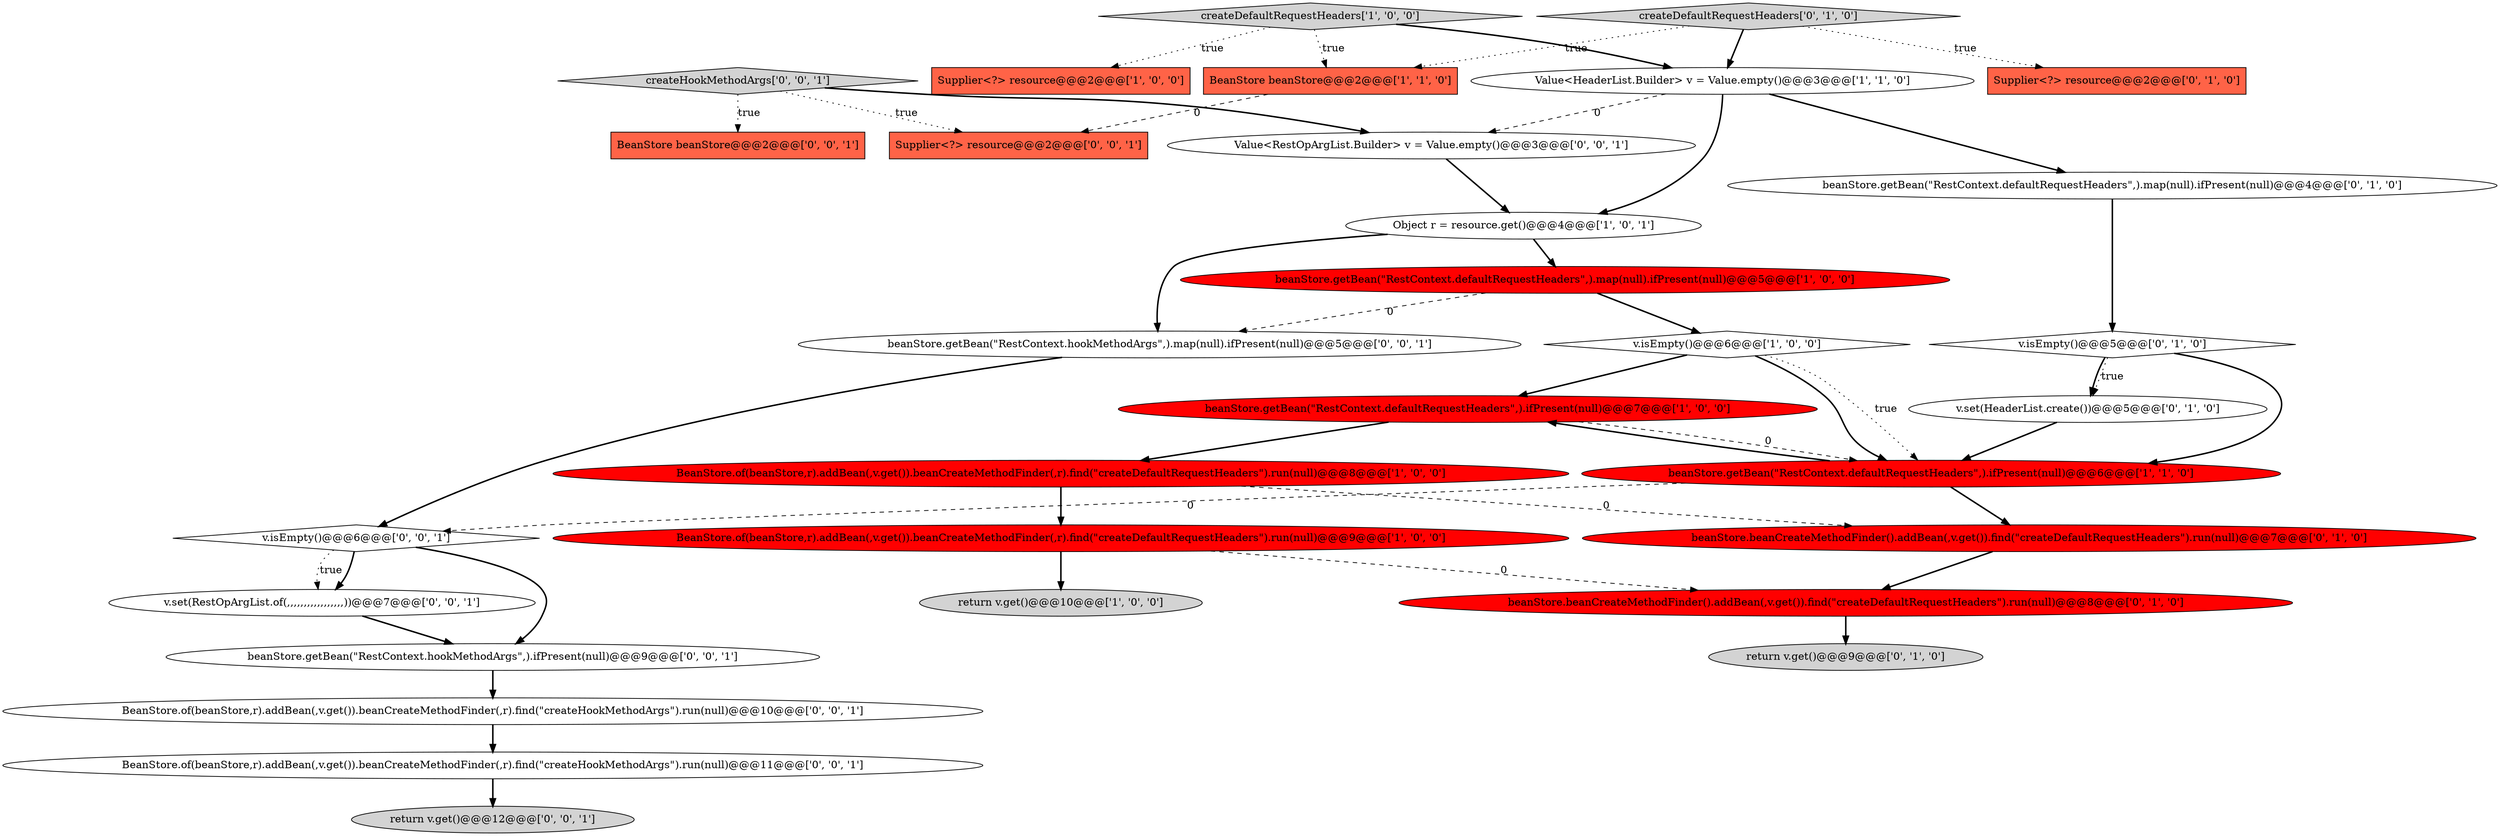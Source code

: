 digraph {
7 [style = filled, label = "beanStore.getBean(\"RestContext.defaultRequestHeaders\",).map(null).ifPresent(null)@@@5@@@['1', '0', '0']", fillcolor = red, shape = ellipse image = "AAA1AAABBB1BBB"];
6 [style = filled, label = "createDefaultRequestHeaders['1', '0', '0']", fillcolor = lightgray, shape = diamond image = "AAA0AAABBB1BBB"];
8 [style = filled, label = "BeanStore.of(beanStore,r).addBean(,v.get()).beanCreateMethodFinder(,r).find(\"createDefaultRequestHeaders\").run(null)@@@8@@@['1', '0', '0']", fillcolor = red, shape = ellipse image = "AAA1AAABBB1BBB"];
9 [style = filled, label = "Value<HeaderList.Builder> v = Value.empty()@@@3@@@['1', '1', '0']", fillcolor = white, shape = ellipse image = "AAA0AAABBB1BBB"];
21 [style = filled, label = "BeanStore beanStore@@@2@@@['0', '0', '1']", fillcolor = tomato, shape = box image = "AAA0AAABBB3BBB"];
26 [style = filled, label = "Supplier<?> resource@@@2@@@['0', '0', '1']", fillcolor = tomato, shape = box image = "AAA0AAABBB3BBB"];
1 [style = filled, label = "v.isEmpty()@@@6@@@['1', '0', '0']", fillcolor = white, shape = diamond image = "AAA0AAABBB1BBB"];
27 [style = filled, label = "createHookMethodArgs['0', '0', '1']", fillcolor = lightgray, shape = diamond image = "AAA0AAABBB3BBB"];
11 [style = filled, label = "beanStore.getBean(\"RestContext.defaultRequestHeaders\",).ifPresent(null)@@@7@@@['1', '0', '0']", fillcolor = red, shape = ellipse image = "AAA1AAABBB1BBB"];
5 [style = filled, label = "return v.get()@@@10@@@['1', '0', '0']", fillcolor = lightgray, shape = ellipse image = "AAA0AAABBB1BBB"];
24 [style = filled, label = "return v.get()@@@12@@@['0', '0', '1']", fillcolor = lightgray, shape = ellipse image = "AAA0AAABBB3BBB"];
20 [style = filled, label = "BeanStore.of(beanStore,r).addBean(,v.get()).beanCreateMethodFinder(,r).find(\"createHookMethodArgs\").run(null)@@@10@@@['0', '0', '1']", fillcolor = white, shape = ellipse image = "AAA0AAABBB3BBB"];
17 [style = filled, label = "createDefaultRequestHeaders['0', '1', '0']", fillcolor = lightgray, shape = diamond image = "AAA0AAABBB2BBB"];
3 [style = filled, label = "BeanStore beanStore@@@2@@@['1', '1', '0']", fillcolor = tomato, shape = box image = "AAA0AAABBB1BBB"];
29 [style = filled, label = "beanStore.getBean(\"RestContext.hookMethodArgs\",).map(null).ifPresent(null)@@@5@@@['0', '0', '1']", fillcolor = white, shape = ellipse image = "AAA0AAABBB3BBB"];
13 [style = filled, label = "v.set(HeaderList.create())@@@5@@@['0', '1', '0']", fillcolor = white, shape = ellipse image = "AAA0AAABBB2BBB"];
0 [style = filled, label = "Supplier<?> resource@@@2@@@['1', '0', '0']", fillcolor = tomato, shape = box image = "AAA0AAABBB1BBB"];
2 [style = filled, label = "BeanStore.of(beanStore,r).addBean(,v.get()).beanCreateMethodFinder(,r).find(\"createDefaultRequestHeaders\").run(null)@@@9@@@['1', '0', '0']", fillcolor = red, shape = ellipse image = "AAA1AAABBB1BBB"];
15 [style = filled, label = "beanStore.beanCreateMethodFinder().addBean(,v.get()).find(\"createDefaultRequestHeaders\").run(null)@@@7@@@['0', '1', '0']", fillcolor = red, shape = ellipse image = "AAA1AAABBB2BBB"];
16 [style = filled, label = "return v.get()@@@9@@@['0', '1', '0']", fillcolor = lightgray, shape = ellipse image = "AAA0AAABBB2BBB"];
22 [style = filled, label = "v.isEmpty()@@@6@@@['0', '0', '1']", fillcolor = white, shape = diamond image = "AAA0AAABBB3BBB"];
30 [style = filled, label = "beanStore.getBean(\"RestContext.hookMethodArgs\",).ifPresent(null)@@@9@@@['0', '0', '1']", fillcolor = white, shape = ellipse image = "AAA0AAABBB3BBB"];
19 [style = filled, label = "v.isEmpty()@@@5@@@['0', '1', '0']", fillcolor = white, shape = diamond image = "AAA0AAABBB2BBB"];
28 [style = filled, label = "BeanStore.of(beanStore,r).addBean(,v.get()).beanCreateMethodFinder(,r).find(\"createHookMethodArgs\").run(null)@@@11@@@['0', '0', '1']", fillcolor = white, shape = ellipse image = "AAA0AAABBB3BBB"];
18 [style = filled, label = "beanStore.beanCreateMethodFinder().addBean(,v.get()).find(\"createDefaultRequestHeaders\").run(null)@@@8@@@['0', '1', '0']", fillcolor = red, shape = ellipse image = "AAA1AAABBB2BBB"];
10 [style = filled, label = "Object r = resource.get()@@@4@@@['1', '0', '1']", fillcolor = white, shape = ellipse image = "AAA0AAABBB1BBB"];
14 [style = filled, label = "beanStore.getBean(\"RestContext.defaultRequestHeaders\",).map(null).ifPresent(null)@@@4@@@['0', '1', '0']", fillcolor = white, shape = ellipse image = "AAA0AAABBB2BBB"];
25 [style = filled, label = "v.set(RestOpArgList.of(,,,,,,,,,,,,,,,,,))@@@7@@@['0', '0', '1']", fillcolor = white, shape = ellipse image = "AAA0AAABBB3BBB"];
23 [style = filled, label = "Value<RestOpArgList.Builder> v = Value.empty()@@@3@@@['0', '0', '1']", fillcolor = white, shape = ellipse image = "AAA0AAABBB3BBB"];
4 [style = filled, label = "beanStore.getBean(\"RestContext.defaultRequestHeaders\",).ifPresent(null)@@@6@@@['1', '1', '0']", fillcolor = red, shape = ellipse image = "AAA1AAABBB1BBB"];
12 [style = filled, label = "Supplier<?> resource@@@2@@@['0', '1', '0']", fillcolor = tomato, shape = box image = "AAA0AAABBB2BBB"];
22->25 [style = bold, label=""];
1->4 [style = bold, label=""];
7->1 [style = bold, label=""];
3->26 [style = dashed, label="0"];
30->20 [style = bold, label=""];
25->30 [style = bold, label=""];
27->26 [style = dotted, label="true"];
17->9 [style = bold, label=""];
8->15 [style = dashed, label="0"];
22->25 [style = dotted, label="true"];
4->15 [style = bold, label=""];
20->28 [style = bold, label=""];
14->19 [style = bold, label=""];
1->4 [style = dotted, label="true"];
19->13 [style = dotted, label="true"];
4->22 [style = dashed, label="0"];
9->10 [style = bold, label=""];
27->21 [style = dotted, label="true"];
10->7 [style = bold, label=""];
15->18 [style = bold, label=""];
17->3 [style = dotted, label="true"];
22->30 [style = bold, label=""];
9->23 [style = dashed, label="0"];
1->11 [style = bold, label=""];
19->13 [style = bold, label=""];
8->2 [style = bold, label=""];
10->29 [style = bold, label=""];
17->12 [style = dotted, label="true"];
9->14 [style = bold, label=""];
23->10 [style = bold, label=""];
2->18 [style = dashed, label="0"];
28->24 [style = bold, label=""];
11->8 [style = bold, label=""];
27->23 [style = bold, label=""];
7->29 [style = dashed, label="0"];
19->4 [style = bold, label=""];
6->0 [style = dotted, label="true"];
29->22 [style = bold, label=""];
6->9 [style = bold, label=""];
6->3 [style = dotted, label="true"];
4->11 [style = bold, label=""];
11->4 [style = dashed, label="0"];
2->5 [style = bold, label=""];
13->4 [style = bold, label=""];
18->16 [style = bold, label=""];
}
